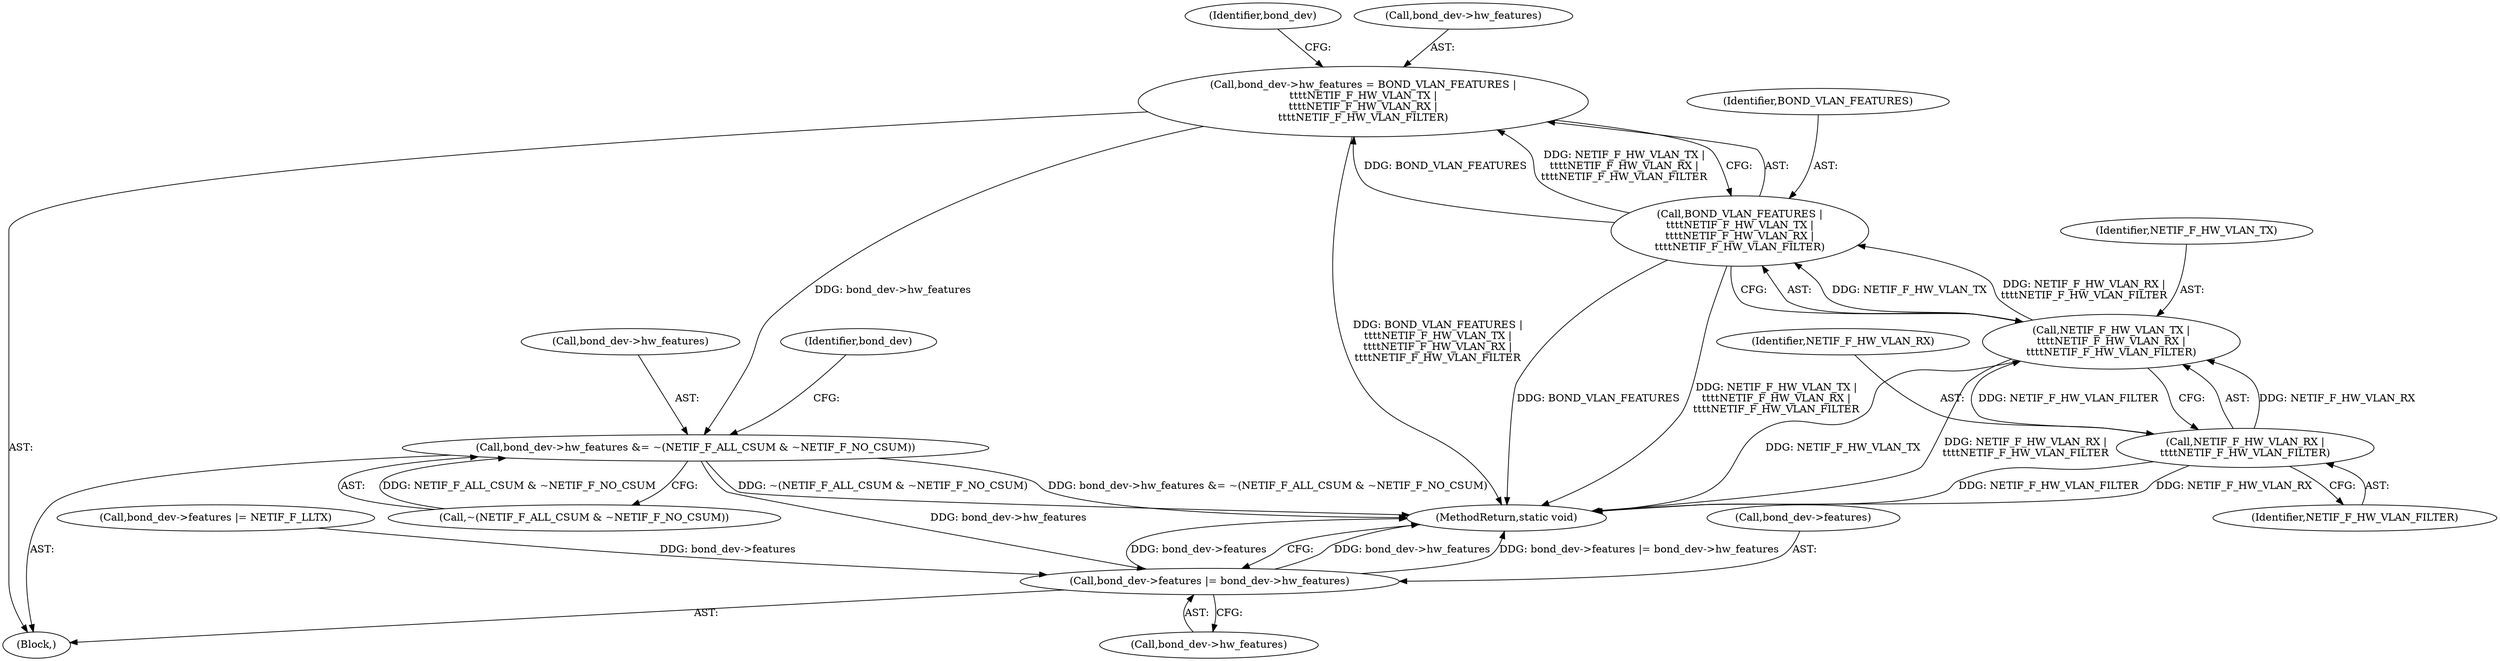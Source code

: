 digraph "0_linux_550fd08c2cebad61c548def135f67aba284c6162_1@pointer" {
"1000198" [label="(Call,bond_dev->hw_features = BOND_VLAN_FEATURES |\n\t\t\t\tNETIF_F_HW_VLAN_TX |\n\t\t\t\tNETIF_F_HW_VLAN_RX |\n\t\t\t\tNETIF_F_HW_VLAN_FILTER)"];
"1000202" [label="(Call,BOND_VLAN_FEATURES |\n\t\t\t\tNETIF_F_HW_VLAN_TX |\n\t\t\t\tNETIF_F_HW_VLAN_RX |\n\t\t\t\tNETIF_F_HW_VLAN_FILTER)"];
"1000204" [label="(Call,NETIF_F_HW_VLAN_TX |\n\t\t\t\tNETIF_F_HW_VLAN_RX |\n\t\t\t\tNETIF_F_HW_VLAN_FILTER)"];
"1000206" [label="(Call,NETIF_F_HW_VLAN_RX |\n\t\t\t\tNETIF_F_HW_VLAN_FILTER)"];
"1000209" [label="(Call,bond_dev->hw_features &= ~(NETIF_F_ALL_CSUM & ~NETIF_F_NO_CSUM))"];
"1000217" [label="(Call,bond_dev->features |= bond_dev->hw_features)"];
"1000224" [label="(MethodReturn,static void)"];
"1000204" [label="(Call,NETIF_F_HW_VLAN_TX |\n\t\t\t\tNETIF_F_HW_VLAN_RX |\n\t\t\t\tNETIF_F_HW_VLAN_FILTER)"];
"1000109" [label="(Block,)"];
"1000209" [label="(Call,bond_dev->hw_features &= ~(NETIF_F_ALL_CSUM & ~NETIF_F_NO_CSUM))"];
"1000206" [label="(Call,NETIF_F_HW_VLAN_RX |\n\t\t\t\tNETIF_F_HW_VLAN_FILTER)"];
"1000211" [label="(Identifier,bond_dev)"];
"1000210" [label="(Call,bond_dev->hw_features)"];
"1000218" [label="(Call,bond_dev->features)"];
"1000202" [label="(Call,BOND_VLAN_FEATURES |\n\t\t\t\tNETIF_F_HW_VLAN_TX |\n\t\t\t\tNETIF_F_HW_VLAN_RX |\n\t\t\t\tNETIF_F_HW_VLAN_FILTER)"];
"1000205" [label="(Identifier,NETIF_F_HW_VLAN_TX)"];
"1000203" [label="(Identifier,BOND_VLAN_FEATURES)"];
"1000219" [label="(Identifier,bond_dev)"];
"1000198" [label="(Call,bond_dev->hw_features = BOND_VLAN_FEATURES |\n\t\t\t\tNETIF_F_HW_VLAN_TX |\n\t\t\t\tNETIF_F_HW_VLAN_RX |\n\t\t\t\tNETIF_F_HW_VLAN_FILTER)"];
"1000213" [label="(Call,~(NETIF_F_ALL_CSUM & ~NETIF_F_NO_CSUM))"];
"1000221" [label="(Call,bond_dev->hw_features)"];
"1000207" [label="(Identifier,NETIF_F_HW_VLAN_RX)"];
"1000217" [label="(Call,bond_dev->features |= bond_dev->hw_features)"];
"1000193" [label="(Call,bond_dev->features |= NETIF_F_LLTX)"];
"1000208" [label="(Identifier,NETIF_F_HW_VLAN_FILTER)"];
"1000199" [label="(Call,bond_dev->hw_features)"];
"1000198" -> "1000109"  [label="AST: "];
"1000198" -> "1000202"  [label="CFG: "];
"1000199" -> "1000198"  [label="AST: "];
"1000202" -> "1000198"  [label="AST: "];
"1000211" -> "1000198"  [label="CFG: "];
"1000198" -> "1000224"  [label="DDG: BOND_VLAN_FEATURES |\n\t\t\t\tNETIF_F_HW_VLAN_TX |\n\t\t\t\tNETIF_F_HW_VLAN_RX |\n\t\t\t\tNETIF_F_HW_VLAN_FILTER"];
"1000202" -> "1000198"  [label="DDG: BOND_VLAN_FEATURES"];
"1000202" -> "1000198"  [label="DDG: NETIF_F_HW_VLAN_TX |\n\t\t\t\tNETIF_F_HW_VLAN_RX |\n\t\t\t\tNETIF_F_HW_VLAN_FILTER"];
"1000198" -> "1000209"  [label="DDG: bond_dev->hw_features"];
"1000202" -> "1000204"  [label="CFG: "];
"1000203" -> "1000202"  [label="AST: "];
"1000204" -> "1000202"  [label="AST: "];
"1000202" -> "1000224"  [label="DDG: BOND_VLAN_FEATURES"];
"1000202" -> "1000224"  [label="DDG: NETIF_F_HW_VLAN_TX |\n\t\t\t\tNETIF_F_HW_VLAN_RX |\n\t\t\t\tNETIF_F_HW_VLAN_FILTER"];
"1000204" -> "1000202"  [label="DDG: NETIF_F_HW_VLAN_TX"];
"1000204" -> "1000202"  [label="DDG: NETIF_F_HW_VLAN_RX |\n\t\t\t\tNETIF_F_HW_VLAN_FILTER"];
"1000204" -> "1000206"  [label="CFG: "];
"1000205" -> "1000204"  [label="AST: "];
"1000206" -> "1000204"  [label="AST: "];
"1000204" -> "1000224"  [label="DDG: NETIF_F_HW_VLAN_TX"];
"1000204" -> "1000224"  [label="DDG: NETIF_F_HW_VLAN_RX |\n\t\t\t\tNETIF_F_HW_VLAN_FILTER"];
"1000206" -> "1000204"  [label="DDG: NETIF_F_HW_VLAN_RX"];
"1000206" -> "1000204"  [label="DDG: NETIF_F_HW_VLAN_FILTER"];
"1000206" -> "1000208"  [label="CFG: "];
"1000207" -> "1000206"  [label="AST: "];
"1000208" -> "1000206"  [label="AST: "];
"1000206" -> "1000224"  [label="DDG: NETIF_F_HW_VLAN_RX"];
"1000206" -> "1000224"  [label="DDG: NETIF_F_HW_VLAN_FILTER"];
"1000209" -> "1000109"  [label="AST: "];
"1000209" -> "1000213"  [label="CFG: "];
"1000210" -> "1000209"  [label="AST: "];
"1000213" -> "1000209"  [label="AST: "];
"1000219" -> "1000209"  [label="CFG: "];
"1000209" -> "1000224"  [label="DDG: bond_dev->hw_features &= ~(NETIF_F_ALL_CSUM & ~NETIF_F_NO_CSUM)"];
"1000209" -> "1000224"  [label="DDG: ~(NETIF_F_ALL_CSUM & ~NETIF_F_NO_CSUM)"];
"1000213" -> "1000209"  [label="DDG: NETIF_F_ALL_CSUM & ~NETIF_F_NO_CSUM"];
"1000209" -> "1000217"  [label="DDG: bond_dev->hw_features"];
"1000217" -> "1000109"  [label="AST: "];
"1000217" -> "1000221"  [label="CFG: "];
"1000218" -> "1000217"  [label="AST: "];
"1000221" -> "1000217"  [label="AST: "];
"1000224" -> "1000217"  [label="CFG: "];
"1000217" -> "1000224"  [label="DDG: bond_dev->hw_features"];
"1000217" -> "1000224"  [label="DDG: bond_dev->features |= bond_dev->hw_features"];
"1000217" -> "1000224"  [label="DDG: bond_dev->features"];
"1000193" -> "1000217"  [label="DDG: bond_dev->features"];
}
